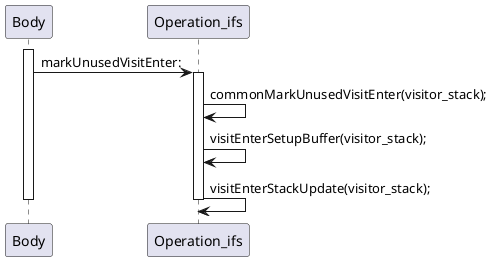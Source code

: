 @startuml
activate Body

    Body -> Operation_ifs: markUnusedVisitEnter:

    activate Operation_ifs

        Operation_ifs ->Operation_ifs:   commonMarkUnusedVisitEnter(visitor_stack);
        Operation_ifs ->Operation_ifs:   visitEnterSetupBuffer(visitor_stack);
        Operation_ifs ->Operation_ifs:   visitEnterStackUpdate(visitor_stack);

    deactivate Operation_ifs

deactivate Body
@enduml